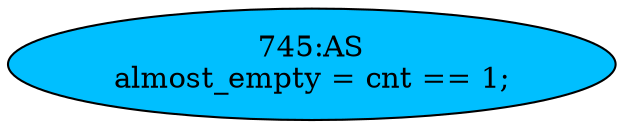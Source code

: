 strict digraph "" {
	node [label="\N"];
	"745:AS"	 [ast="<pyverilog.vparser.ast.Assign object at 0x7f37fb674dd0>",
		def_var="['almost_empty']",
		fillcolor=deepskyblue,
		label="745:AS
almost_empty = cnt == 1;",
		statements="[]",
		style=filled,
		typ=Assign,
		use_var="['cnt']"];
}
